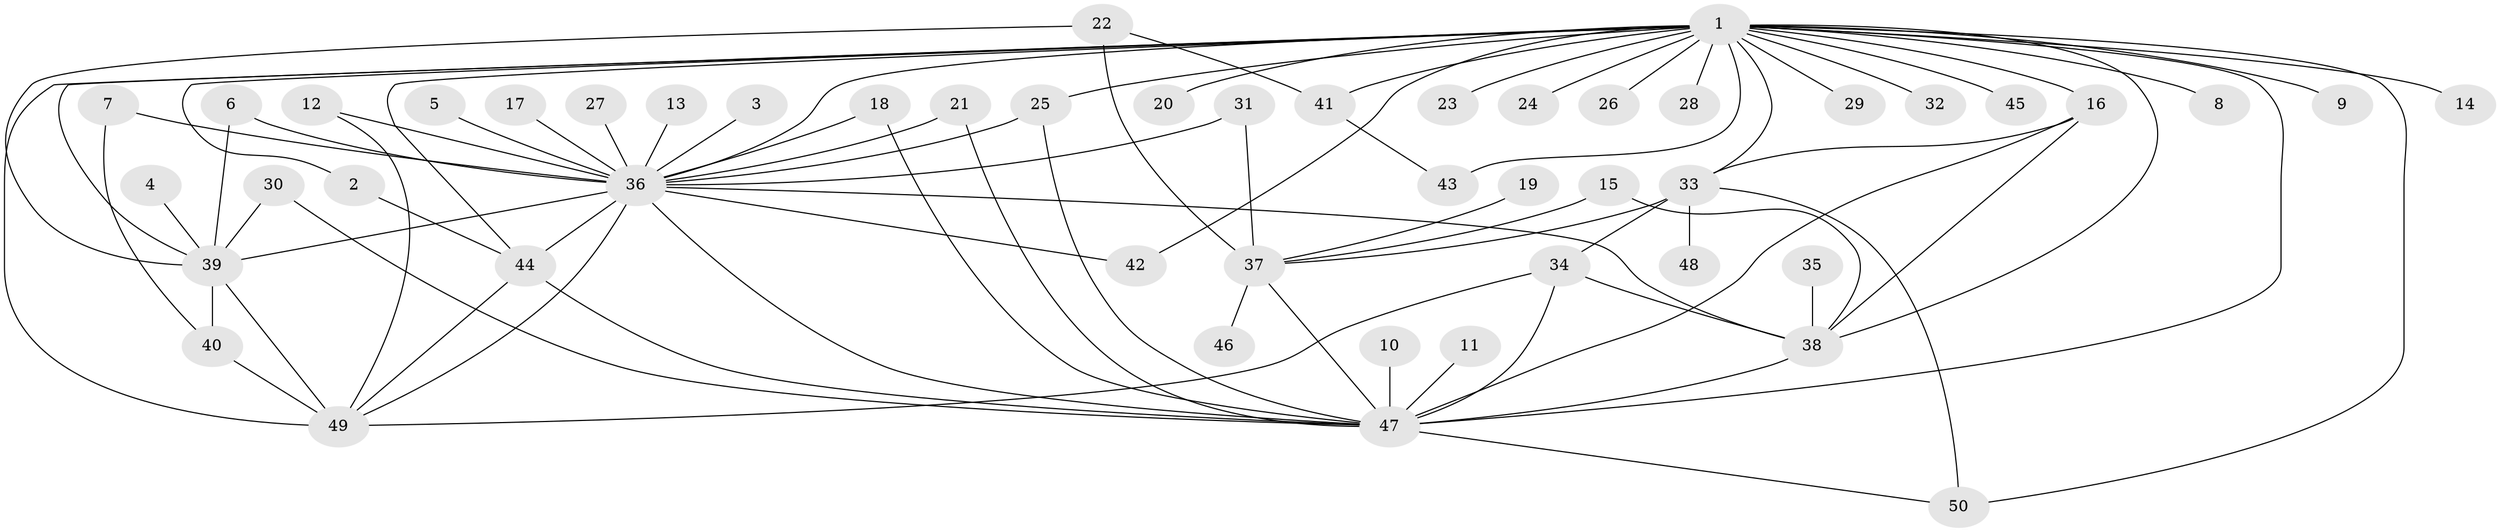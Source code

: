 // original degree distribution, {2: 0.29473684210526313, 40: 0.010526315789473684, 4: 0.05263157894736842, 8: 0.010526315789473684, 1: 0.4105263157894737, 6: 0.031578947368421054, 25: 0.010526315789473684, 5: 0.05263157894736842, 9: 0.021052631578947368, 14: 0.010526315789473684, 7: 0.010526315789473684, 3: 0.08421052631578947}
// Generated by graph-tools (version 1.1) at 2025/26/03/09/25 03:26:09]
// undirected, 50 vertices, 83 edges
graph export_dot {
graph [start="1"]
  node [color=gray90,style=filled];
  1;
  2;
  3;
  4;
  5;
  6;
  7;
  8;
  9;
  10;
  11;
  12;
  13;
  14;
  15;
  16;
  17;
  18;
  19;
  20;
  21;
  22;
  23;
  24;
  25;
  26;
  27;
  28;
  29;
  30;
  31;
  32;
  33;
  34;
  35;
  36;
  37;
  38;
  39;
  40;
  41;
  42;
  43;
  44;
  45;
  46;
  47;
  48;
  49;
  50;
  1 -- 2 [weight=1.0];
  1 -- 8 [weight=1.0];
  1 -- 9 [weight=1.0];
  1 -- 14 [weight=1.0];
  1 -- 16 [weight=1.0];
  1 -- 20 [weight=1.0];
  1 -- 23 [weight=1.0];
  1 -- 24 [weight=1.0];
  1 -- 25 [weight=2.0];
  1 -- 26 [weight=1.0];
  1 -- 28 [weight=1.0];
  1 -- 29 [weight=2.0];
  1 -- 32 [weight=1.0];
  1 -- 33 [weight=2.0];
  1 -- 36 [weight=1.0];
  1 -- 38 [weight=1.0];
  1 -- 39 [weight=1.0];
  1 -- 41 [weight=1.0];
  1 -- 42 [weight=1.0];
  1 -- 43 [weight=1.0];
  1 -- 44 [weight=1.0];
  1 -- 45 [weight=1.0];
  1 -- 47 [weight=2.0];
  1 -- 49 [weight=2.0];
  1 -- 50 [weight=1.0];
  2 -- 44 [weight=1.0];
  3 -- 36 [weight=1.0];
  4 -- 39 [weight=1.0];
  5 -- 36 [weight=1.0];
  6 -- 36 [weight=1.0];
  6 -- 39 [weight=1.0];
  7 -- 36 [weight=1.0];
  7 -- 40 [weight=1.0];
  10 -- 47 [weight=1.0];
  11 -- 47 [weight=1.0];
  12 -- 36 [weight=1.0];
  12 -- 49 [weight=1.0];
  13 -- 36 [weight=1.0];
  15 -- 37 [weight=1.0];
  15 -- 38 [weight=1.0];
  16 -- 33 [weight=1.0];
  16 -- 38 [weight=1.0];
  16 -- 47 [weight=1.0];
  17 -- 36 [weight=1.0];
  18 -- 36 [weight=1.0];
  18 -- 47 [weight=1.0];
  19 -- 37 [weight=1.0];
  21 -- 36 [weight=1.0];
  21 -- 47 [weight=1.0];
  22 -- 37 [weight=1.0];
  22 -- 39 [weight=1.0];
  22 -- 41 [weight=1.0];
  25 -- 36 [weight=1.0];
  25 -- 47 [weight=1.0];
  27 -- 36 [weight=1.0];
  30 -- 39 [weight=1.0];
  30 -- 47 [weight=1.0];
  31 -- 36 [weight=1.0];
  31 -- 37 [weight=2.0];
  33 -- 34 [weight=1.0];
  33 -- 37 [weight=1.0];
  33 -- 48 [weight=1.0];
  33 -- 50 [weight=1.0];
  34 -- 38 [weight=1.0];
  34 -- 47 [weight=1.0];
  34 -- 49 [weight=1.0];
  35 -- 38 [weight=1.0];
  36 -- 38 [weight=1.0];
  36 -- 39 [weight=1.0];
  36 -- 42 [weight=1.0];
  36 -- 44 [weight=2.0];
  36 -- 47 [weight=1.0];
  36 -- 49 [weight=1.0];
  37 -- 46 [weight=1.0];
  37 -- 47 [weight=1.0];
  38 -- 47 [weight=1.0];
  39 -- 40 [weight=1.0];
  39 -- 49 [weight=1.0];
  40 -- 49 [weight=1.0];
  41 -- 43 [weight=1.0];
  44 -- 47 [weight=1.0];
  44 -- 49 [weight=1.0];
  47 -- 50 [weight=1.0];
}
